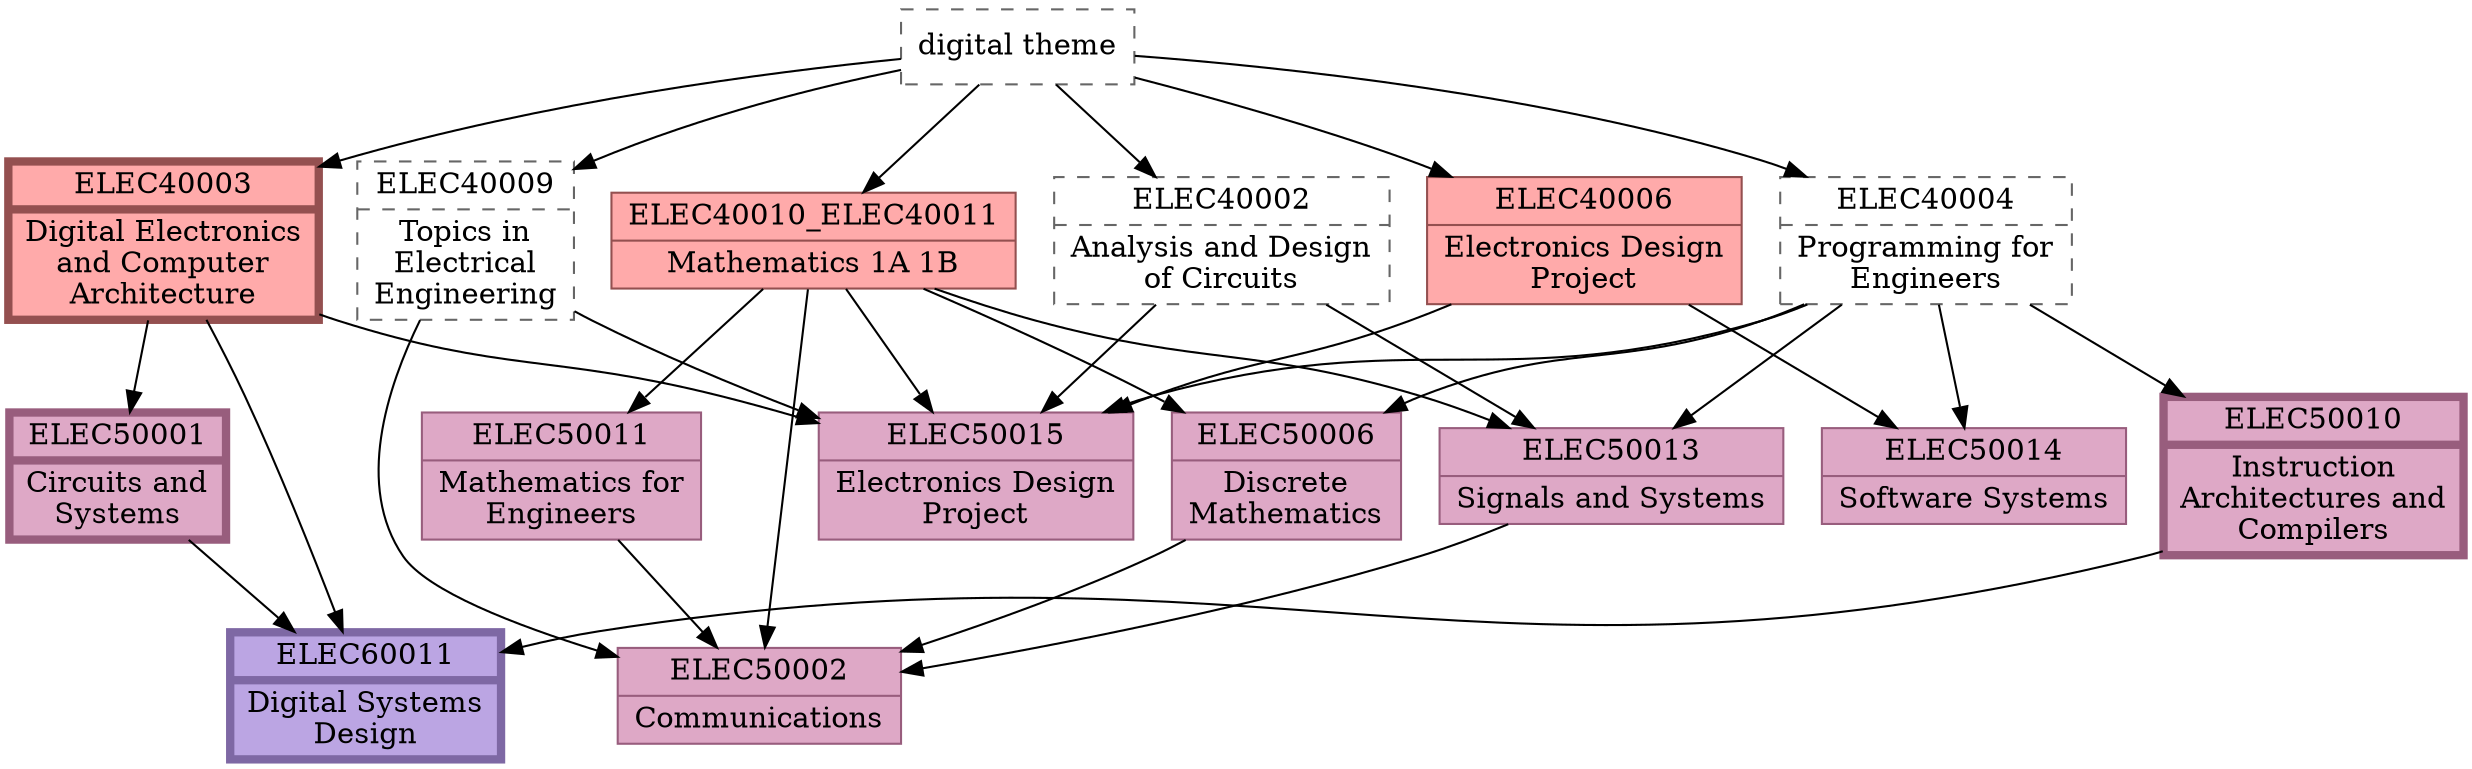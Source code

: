 // This is an auto-generated file. Don't edit this file; edit `modules.yml` instead.

digraph G {
  graph[root="root"];
  node[shape="record", style="filled"];

  node[color="#945050", fillcolor="#ffaaaa", penwidth=4, style="filled"];

  ELEC40003 [label="{ELEC40003 | Digital Electronics\nand Computer\nArchitecture}"];


  node[penwidth=1];

  ELEC40006 [label="{ELEC40006 | Electronics Design\nProject}"];

  ELEC40010_ELEC40011 [label="{ELEC40010_ELEC40011 | Mathematics 1A 1B}"];


  node[color="#666666", fillcolor="#dddddd", style="dashed"];

  ELEC40009 [label="{ELEC40009 | Topics in\nElectrical\nEngineering}"];

  ELEC40002 [label="{ELEC40002 | Analysis and Design\nof Circuits}"];

  ELEC40004 [label="{ELEC40004 | Programming for\nEngineers}"];

  node[color="#985d7d", fillcolor="#dea8c6", penwidth=4, style="filled"];

  ELEC50001 [label="{ELEC50001 | Circuits and\nSystems}"];
  ELEC40003 -> ELEC50001;

  ELEC50010 [label="{ELEC50010 | Instruction\nArchitectures and\nCompilers}"];
  ELEC40004 -> ELEC50010;


  node[penwidth=1];

  ELEC50002 [label="{ELEC50002 | Communications}"];
  ELEC40009 -> ELEC50002;
  ELEC40010_ELEC40011 -> ELEC50002;
  ELEC50006 -> ELEC50002;
  ELEC50011 -> ELEC50002;
  ELEC50013 -> ELEC50002;

  ELEC50015 [label="{ELEC50015 | Electronics Design\nProject}"];
  ELEC40002 -> ELEC50015;
  ELEC40003 -> ELEC50015;
  ELEC40004 -> ELEC50015;
  ELEC40006 -> ELEC50015;
  ELEC40009 -> ELEC50015;
  ELEC40010_ELEC40011 -> ELEC50015;

  ELEC50014 [label="{ELEC50014 | Software Systems}"];
  ELEC40004 -> ELEC50014;
  ELEC40006 -> ELEC50014;

  ELEC50006 [label="{ELEC50006 | Discrete\nMathematics}"];
  ELEC40004 -> ELEC50006;
  ELEC40010_ELEC40011 -> ELEC50006;

  ELEC50011 [label="{ELEC50011 | Mathematics for\nEngineers}"];
  ELEC40010_ELEC40011 -> ELEC50011;


  node[color="#666666", fillcolor="#dddddd", style="dashed"];

  ELEC50013 [label="{ELEC50013 | Signals and Systems}"];
  ELEC40002 -> ELEC50013;
  ELEC40004 -> ELEC50013;
  ELEC40010_ELEC40011 -> ELEC50013;

  node[color="#7e68a4", fillcolor="#bba5e3", penwidth=4, style="filled"];

  ELEC60011 [label="{ELEC60011 | Digital Systems\nDesign}"];
  ELEC40003 -> ELEC60011 [weight=0];
  ELEC50001 -> ELEC60011;
  ELEC50010 -> ELEC60011;


  node[penwidth=1];


  node[color="#666666", fillcolor="#dddddd", style="dashed"];

  node[color="#4d5395", fillcolor="#9aa3ff", penwidth=4, style="filled"];


  node[penwidth=1];


  node[color="#666666", fillcolor="#dddddd", style="dashed"];

  root[label="digital theme", color="#666666", fillcolor="#dddddd"];
  root -> ELEC40009;
  root -> ELEC40006;
  root -> ELEC40002;
  root -> ELEC40010_ELEC40011;
  root -> ELEC40003;
  root -> ELEC40004;

}
